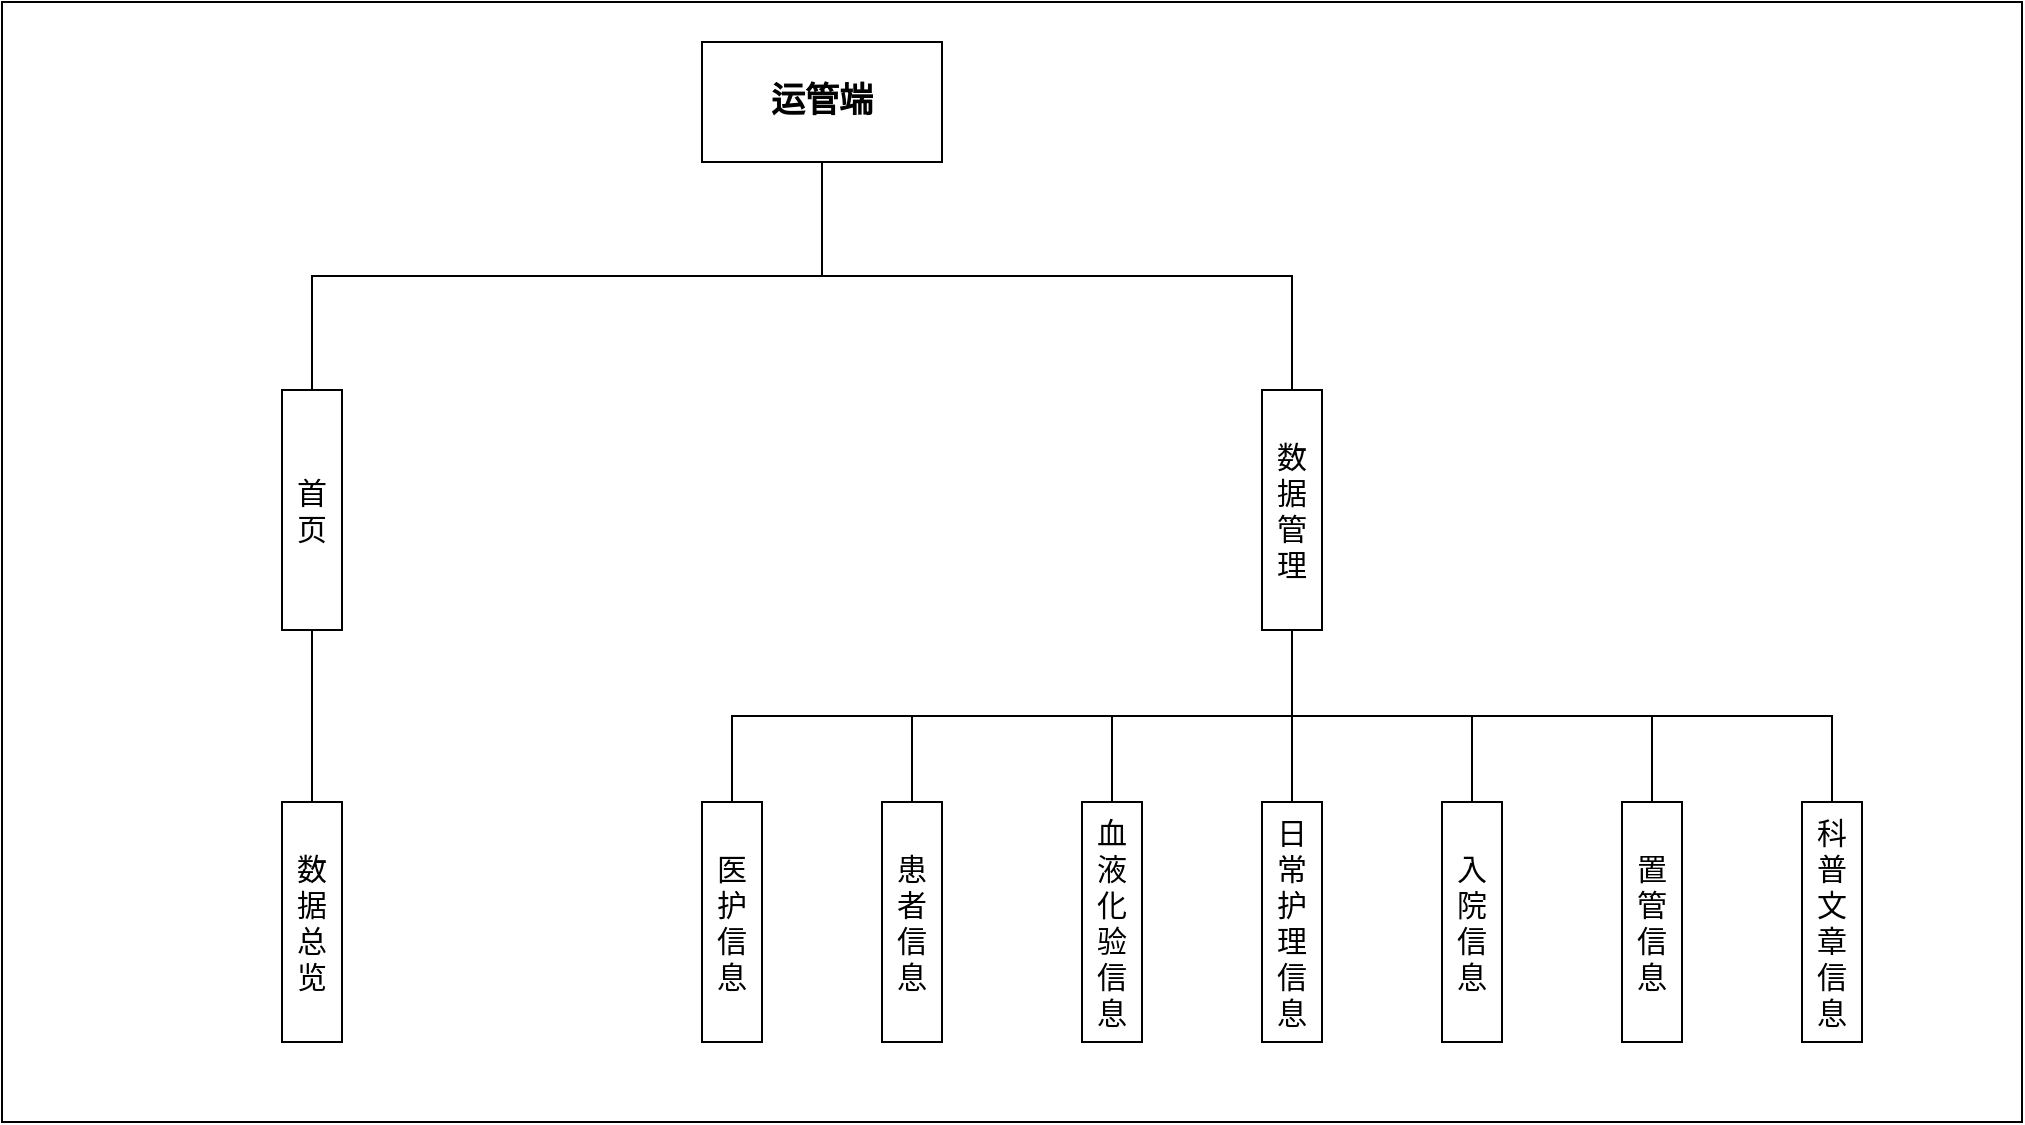 <mxfile version="24.7.7">
  <diagram name="第 1 页" id="D0NEoAFGTw26UFZNmGIS">
    <mxGraphModel dx="1247" dy="831" grid="1" gridSize="10" guides="1" tooltips="1" connect="1" arrows="1" fold="1" page="1" pageScale="1" pageWidth="1169" pageHeight="827" math="0" shadow="0">
      <root>
        <mxCell id="0" />
        <mxCell id="1" parent="0" />
        <mxCell id="qrNv35pDL42WfuiKmYQW-18" value="" style="rounded=0;whiteSpace=wrap;html=1;strokeColor=default;" parent="1" vertex="1">
          <mxGeometry x="130" y="100" width="1010" height="560" as="geometry" />
        </mxCell>
        <mxCell id="7wRFRwG2RcYf6JmIkbSu-6" style="edgeStyle=orthogonalEdgeStyle;rounded=0;orthogonalLoop=1;jettySize=auto;html=1;exitX=0.5;exitY=1;exitDx=0;exitDy=0;entryX=0.5;entryY=0;entryDx=0;entryDy=0;endArrow=none;endFill=0;" parent="1" source="7wRFRwG2RcYf6JmIkbSu-1" target="7wRFRwG2RcYf6JmIkbSu-2" edge="1">
          <mxGeometry relative="1" as="geometry" />
        </mxCell>
        <mxCell id="qrNv35pDL42WfuiKmYQW-8" style="edgeStyle=orthogonalEdgeStyle;rounded=0;orthogonalLoop=1;jettySize=auto;html=1;exitX=0.5;exitY=1;exitDx=0;exitDy=0;entryX=0.5;entryY=0;entryDx=0;entryDy=0;endArrow=none;endFill=0;" parent="1" source="7wRFRwG2RcYf6JmIkbSu-1" target="7wRFRwG2RcYf6JmIkbSu-4" edge="1">
          <mxGeometry relative="1" as="geometry" />
        </mxCell>
        <mxCell id="7wRFRwG2RcYf6JmIkbSu-1" value="&lt;font style=&quot;font-size: 17px;&quot;&gt;&lt;b&gt;运管端&lt;/b&gt;&lt;/font&gt;" style="rounded=0;whiteSpace=wrap;html=1;" parent="1" vertex="1">
          <mxGeometry x="480" y="120" width="120" height="60" as="geometry" />
        </mxCell>
        <mxCell id="qrNv35pDL42WfuiKmYQW-5" style="edgeStyle=orthogonalEdgeStyle;rounded=0;orthogonalLoop=1;jettySize=auto;html=1;exitX=0.5;exitY=1;exitDx=0;exitDy=0;entryX=0.5;entryY=0;entryDx=0;entryDy=0;endArrow=none;endFill=0;" parent="1" source="7wRFRwG2RcYf6JmIkbSu-2" target="qrNv35pDL42WfuiKmYQW-1" edge="1">
          <mxGeometry relative="1" as="geometry" />
        </mxCell>
        <mxCell id="qrNv35pDL42WfuiKmYQW-6" style="edgeStyle=orthogonalEdgeStyle;rounded=0;orthogonalLoop=1;jettySize=auto;html=1;exitX=0.5;exitY=1;exitDx=0;exitDy=0;entryX=0.5;entryY=0;entryDx=0;entryDy=0;endArrow=none;endFill=0;" parent="1" source="7wRFRwG2RcYf6JmIkbSu-2" target="qrNv35pDL42WfuiKmYQW-2" edge="1">
          <mxGeometry relative="1" as="geometry" />
        </mxCell>
        <mxCell id="qrNv35pDL42WfuiKmYQW-7" style="edgeStyle=orthogonalEdgeStyle;rounded=0;orthogonalLoop=1;jettySize=auto;html=1;exitX=0.5;exitY=1;exitDx=0;exitDy=0;entryX=0.5;entryY=0;entryDx=0;entryDy=0;endArrow=none;endFill=0;" parent="1" source="7wRFRwG2RcYf6JmIkbSu-2" target="qrNv35pDL42WfuiKmYQW-3" edge="1">
          <mxGeometry relative="1" as="geometry" />
        </mxCell>
        <mxCell id="SsCfwVIT7aCT6PK4TcLi-2" style="edgeStyle=orthogonalEdgeStyle;rounded=0;orthogonalLoop=1;jettySize=auto;html=1;exitX=0.5;exitY=1;exitDx=0;exitDy=0;entryX=0.5;entryY=0;entryDx=0;entryDy=0;endArrow=none;endFill=0;" edge="1" parent="1" source="7wRFRwG2RcYf6JmIkbSu-2" target="SsCfwVIT7aCT6PK4TcLi-1">
          <mxGeometry relative="1" as="geometry" />
        </mxCell>
        <mxCell id="SsCfwVIT7aCT6PK4TcLi-6" style="edgeStyle=orthogonalEdgeStyle;rounded=0;orthogonalLoop=1;jettySize=auto;html=1;exitX=0.5;exitY=1;exitDx=0;exitDy=0;entryX=0.5;entryY=0;entryDx=0;entryDy=0;endArrow=none;endFill=0;" edge="1" parent="1" source="7wRFRwG2RcYf6JmIkbSu-2" target="SsCfwVIT7aCT6PK4TcLi-3">
          <mxGeometry relative="1" as="geometry" />
        </mxCell>
        <mxCell id="SsCfwVIT7aCT6PK4TcLi-7" style="edgeStyle=orthogonalEdgeStyle;rounded=0;orthogonalLoop=1;jettySize=auto;html=1;exitX=0.5;exitY=1;exitDx=0;exitDy=0;entryX=0.5;entryY=0;entryDx=0;entryDy=0;endArrow=none;endFill=0;" edge="1" parent="1" source="7wRFRwG2RcYf6JmIkbSu-2" target="SsCfwVIT7aCT6PK4TcLi-5">
          <mxGeometry relative="1" as="geometry" />
        </mxCell>
        <mxCell id="SsCfwVIT7aCT6PK4TcLi-8" style="edgeStyle=orthogonalEdgeStyle;rounded=0;orthogonalLoop=1;jettySize=auto;html=1;exitX=0.5;exitY=1;exitDx=0;exitDy=0;entryX=0.5;entryY=0;entryDx=0;entryDy=0;endArrow=none;endFill=0;" edge="1" parent="1" source="7wRFRwG2RcYf6JmIkbSu-2" target="SsCfwVIT7aCT6PK4TcLi-4">
          <mxGeometry relative="1" as="geometry" />
        </mxCell>
        <mxCell id="7wRFRwG2RcYf6JmIkbSu-2" value="&lt;font style=&quot;font-size: 15px;&quot;&gt;数据管理&lt;/font&gt;" style="rounded=0;whiteSpace=wrap;html=1;" parent="1" vertex="1">
          <mxGeometry x="760" y="294" width="30" height="120" as="geometry" />
        </mxCell>
        <mxCell id="qrNv35pDL42WfuiKmYQW-17" style="edgeStyle=orthogonalEdgeStyle;rounded=0;orthogonalLoop=1;jettySize=auto;html=1;exitX=0.5;exitY=1;exitDx=0;exitDy=0;entryX=0.5;entryY=0;entryDx=0;entryDy=0;endArrow=none;endFill=0;" parent="1" source="7wRFRwG2RcYf6JmIkbSu-4" target="qrNv35pDL42WfuiKmYQW-16" edge="1">
          <mxGeometry relative="1" as="geometry" />
        </mxCell>
        <mxCell id="7wRFRwG2RcYf6JmIkbSu-4" value="&lt;font style=&quot;font-size: 15px;&quot;&gt;首页&lt;/font&gt;" style="rounded=0;whiteSpace=wrap;html=1;" parent="1" vertex="1">
          <mxGeometry x="270" y="294" width="30" height="120" as="geometry" />
        </mxCell>
        <mxCell id="qrNv35pDL42WfuiKmYQW-1" value="&lt;font style=&quot;font-size: 15px;&quot;&gt;患者信息&lt;/font&gt;" style="rounded=0;whiteSpace=wrap;html=1;" parent="1" vertex="1">
          <mxGeometry x="570" y="500" width="30" height="120" as="geometry" />
        </mxCell>
        <mxCell id="qrNv35pDL42WfuiKmYQW-2" value="&lt;font style=&quot;font-size: 15px;&quot;&gt;血液化验信息&lt;/font&gt;" style="rounded=0;whiteSpace=wrap;html=1;" parent="1" vertex="1">
          <mxGeometry x="670" y="500" width="30" height="120" as="geometry" />
        </mxCell>
        <mxCell id="qrNv35pDL42WfuiKmYQW-3" value="&lt;font style=&quot;font-size: 15px;&quot;&gt;日常护理信息&lt;/font&gt;" style="rounded=0;whiteSpace=wrap;html=1;" parent="1" vertex="1">
          <mxGeometry x="760" y="500" width="30" height="120" as="geometry" />
        </mxCell>
        <mxCell id="qrNv35pDL42WfuiKmYQW-16" value="&lt;font style=&quot;font-size: 15px;&quot;&gt;数据总览&lt;/font&gt;" style="rounded=0;whiteSpace=wrap;html=1;" parent="1" vertex="1">
          <mxGeometry x="270" y="500" width="30" height="120" as="geometry" />
        </mxCell>
        <mxCell id="SsCfwVIT7aCT6PK4TcLi-1" value="&lt;font style=&quot;font-size: 15px;&quot;&gt;医护信息&lt;/font&gt;" style="rounded=0;whiteSpace=wrap;html=1;" vertex="1" parent="1">
          <mxGeometry x="480" y="500" width="30" height="120" as="geometry" />
        </mxCell>
        <mxCell id="SsCfwVIT7aCT6PK4TcLi-3" value="&lt;span style=&quot;font-size: 15px;&quot;&gt;入院信息&lt;/span&gt;" style="rounded=0;whiteSpace=wrap;html=1;" vertex="1" parent="1">
          <mxGeometry x="850" y="500" width="30" height="120" as="geometry" />
        </mxCell>
        <mxCell id="SsCfwVIT7aCT6PK4TcLi-4" value="&lt;span style=&quot;font-size: 15px;&quot;&gt;科普文章信息&lt;/span&gt;" style="rounded=0;whiteSpace=wrap;html=1;" vertex="1" parent="1">
          <mxGeometry x="1030" y="500" width="30" height="120" as="geometry" />
        </mxCell>
        <mxCell id="SsCfwVIT7aCT6PK4TcLi-5" value="&lt;span style=&quot;font-size: 15px;&quot;&gt;置管信息&lt;/span&gt;" style="rounded=0;whiteSpace=wrap;html=1;" vertex="1" parent="1">
          <mxGeometry x="940" y="500" width="30" height="120" as="geometry" />
        </mxCell>
      </root>
    </mxGraphModel>
  </diagram>
</mxfile>
